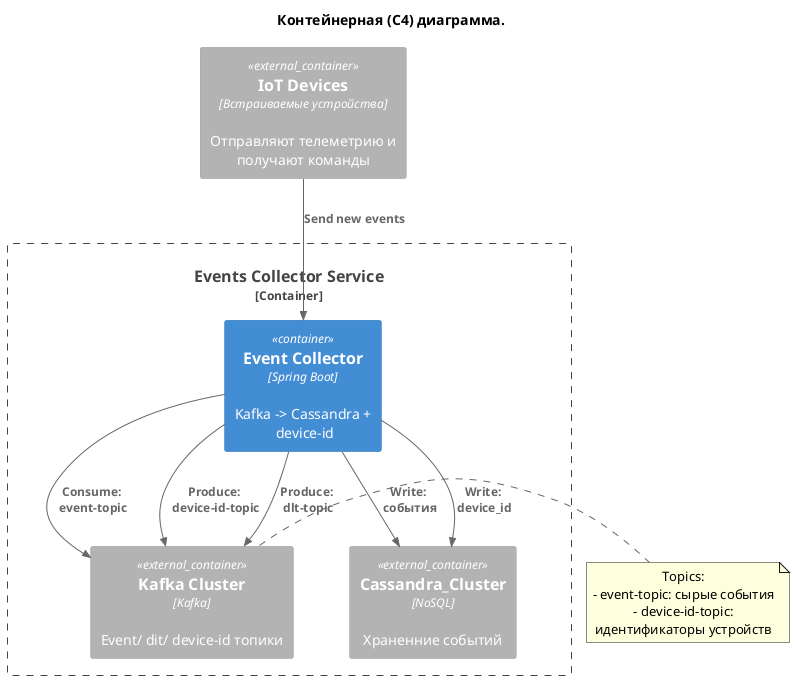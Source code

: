 @startuml
!include <c4/C4_Container.puml>
!include <office/Users/user.puml>

'LAYOUT_WITH_LEGEND

title Контейнерная (С4) диаграмма.

Container_Ext(IoT_Devices, IoT Devices, "Встраиваемые устройства", "Отправляют телеметрию и получают команды")

Container_Boundary(Remote, "Events Collector Service") {

    Container(Event_Collector, Event Collector , "Spring Boot",  "Kafka -> Cassandra + \n device-id")
    Container_Ext(Cassandra_Cluster, Cassandra_Cluster,"NoSQL", "Храненние событий")
    Container_Ext(Kafka_Cluster, Kafka Cluster, "Kafka", "Event/ dit/ device-id топики")

}

Rel(IoT_Devices, Event_Collector, "Send new events")

Rel(Event_Collector, Cassandra_Cluster, "Write: \n события")
Rel(Event_Collector, Cassandra_Cluster, "Write: \n device_id")

Rel(Event_Collector, Kafka_Cluster, "Consume: \n event-topic")
Rel(Event_Collector, Kafka_Cluster, "Produce: \n device-id-topic")
Rel(Event_Collector, Kafka_Cluster, "Produce: \n dlt-topic")

note right of Kafka_Cluster
    Topics:
    - event-topic: сырые события
    - device-id-topic: идентификаторы устройств
end note
@enduml